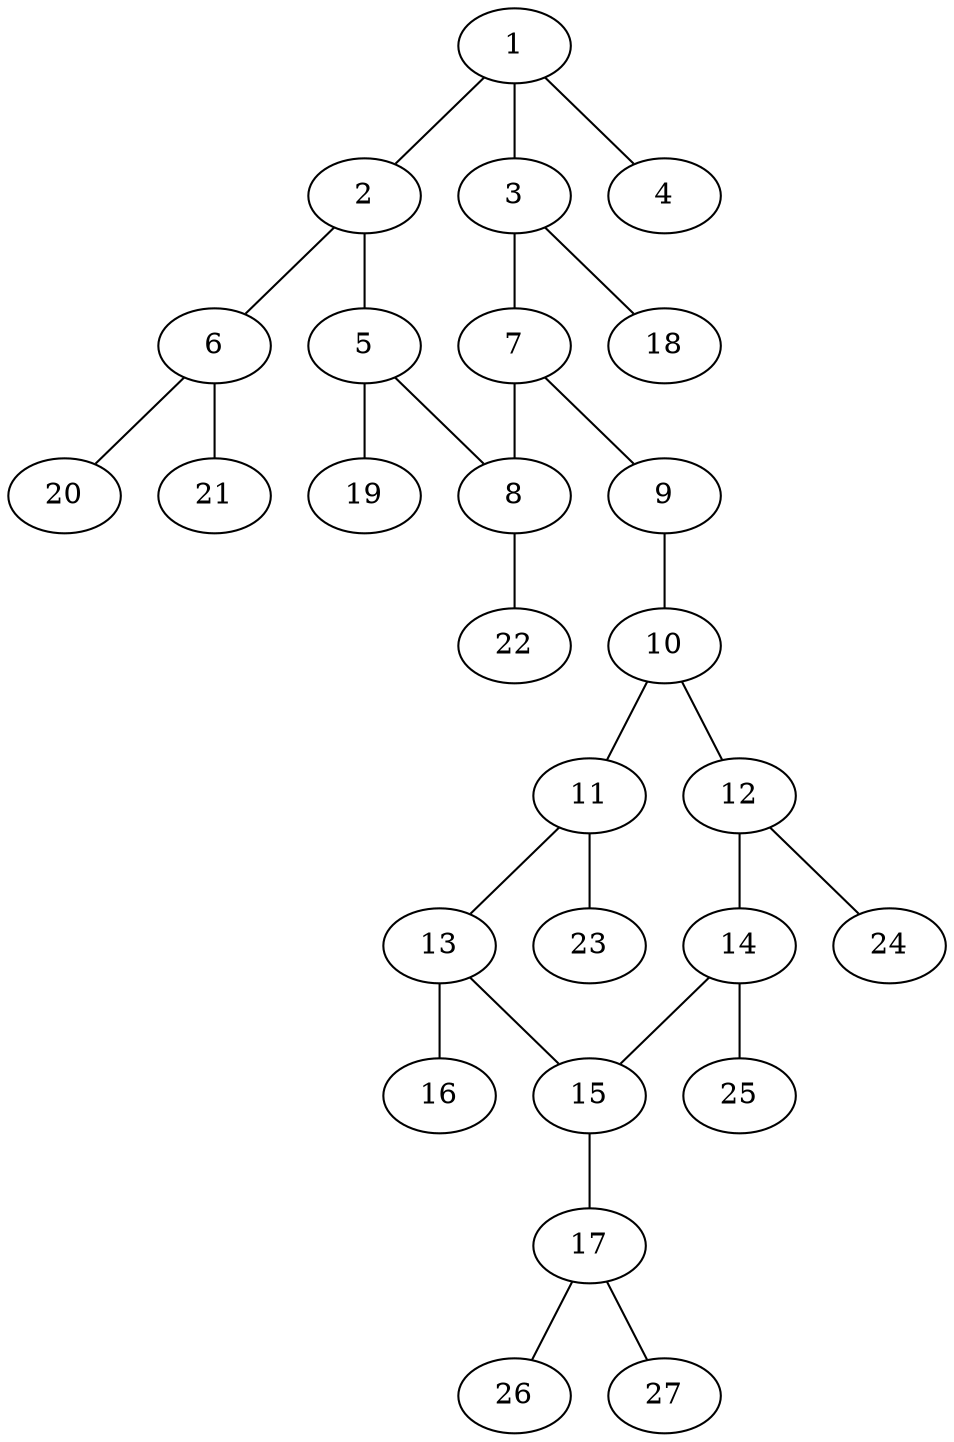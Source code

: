 graph molecule_2263 {
	1	 [chem=C];
	2	 [chem=C];
	1 -- 2	 [valence=1];
	3	 [chem=C];
	1 -- 3	 [valence=2];
	4	 [chem=Cl];
	1 -- 4	 [valence=1];
	5	 [chem=C];
	2 -- 5	 [valence=2];
	6	 [chem=N];
	2 -- 6	 [valence=1];
	7	 [chem=C];
	3 -- 7	 [valence=1];
	18	 [chem=H];
	3 -- 18	 [valence=1];
	8	 [chem=C];
	5 -- 8	 [valence=1];
	19	 [chem=H];
	5 -- 19	 [valence=1];
	20	 [chem=H];
	6 -- 20	 [valence=1];
	21	 [chem=H];
	6 -- 21	 [valence=1];
	7 -- 8	 [valence=2];
	9	 [chem=O];
	7 -- 9	 [valence=1];
	22	 [chem=H];
	8 -- 22	 [valence=1];
	10	 [chem=C];
	9 -- 10	 [valence=1];
	11	 [chem=C];
	10 -- 11	 [valence=1];
	12	 [chem=C];
	10 -- 12	 [valence=2];
	13	 [chem=C];
	11 -- 13	 [valence=2];
	23	 [chem=H];
	11 -- 23	 [valence=1];
	14	 [chem=C];
	12 -- 14	 [valence=1];
	24	 [chem=H];
	12 -- 24	 [valence=1];
	15	 [chem=C];
	13 -- 15	 [valence=1];
	16	 [chem=Cl];
	13 -- 16	 [valence=1];
	14 -- 15	 [valence=2];
	25	 [chem=H];
	14 -- 25	 [valence=1];
	17	 [chem=N];
	15 -- 17	 [valence=1];
	26	 [chem=H];
	17 -- 26	 [valence=1];
	27	 [chem=H];
	17 -- 27	 [valence=1];
}
